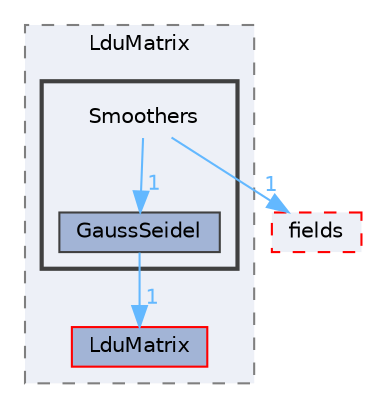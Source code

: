 digraph "src/OpenFOAM/matrices/LduMatrix/Smoothers"
{
 // LATEX_PDF_SIZE
  bgcolor="transparent";
  edge [fontname=Helvetica,fontsize=10,labelfontname=Helvetica,labelfontsize=10];
  node [fontname=Helvetica,fontsize=10,shape=box,height=0.2,width=0.4];
  compound=true
  subgraph clusterdir_ad1279e85697e0f0972e5fabfcfcce34 {
    graph [ bgcolor="#edf0f7", pencolor="grey50", label="LduMatrix", fontname=Helvetica,fontsize=10 style="filled,dashed", URL="dir_ad1279e85697e0f0972e5fabfcfcce34.html",tooltip=""]
  dir_5ec68055571869848388d37c5cf0a9c9 [label="LduMatrix", fillcolor="#a2b4d6", color="red", style="filled", URL="dir_5ec68055571869848388d37c5cf0a9c9.html",tooltip=""];
  subgraph clusterdir_dbeb5dcd741f309aa6524e1dd7f86f94 {
    graph [ bgcolor="#edf0f7", pencolor="grey25", label="", fontname=Helvetica,fontsize=10 style="filled,bold", URL="dir_dbeb5dcd741f309aa6524e1dd7f86f94.html",tooltip=""]
    dir_dbeb5dcd741f309aa6524e1dd7f86f94 [shape=plaintext, label="Smoothers"];
  dir_5995dbfcd63b95a1a93206e401e60bed [label="GaussSeidel", fillcolor="#a2b4d6", color="grey25", style="filled", URL="dir_5995dbfcd63b95a1a93206e401e60bed.html",tooltip=""];
  }
  }
  dir_962442b8f989d5529fab5e0f0e4ffb74 [label="fields", fillcolor="#edf0f7", color="red", style="filled,dashed", URL="dir_962442b8f989d5529fab5e0f0e4ffb74.html",tooltip=""];
  dir_dbeb5dcd741f309aa6524e1dd7f86f94->dir_5995dbfcd63b95a1a93206e401e60bed [headlabel="1", labeldistance=1.5 headhref="dir_003600_001598.html" href="dir_003600_001598.html" color="steelblue1" fontcolor="steelblue1"];
  dir_dbeb5dcd741f309aa6524e1dd7f86f94->dir_962442b8f989d5529fab5e0f0e4ffb74 [headlabel="1", labeldistance=1.5 headhref="dir_003600_001335.html" href="dir_003600_001335.html" color="steelblue1" fontcolor="steelblue1"];
  dir_5995dbfcd63b95a1a93206e401e60bed->dir_5ec68055571869848388d37c5cf0a9c9 [headlabel="1", labeldistance=1.5 headhref="dir_001598_002119.html" href="dir_001598_002119.html" color="steelblue1" fontcolor="steelblue1"];
}
